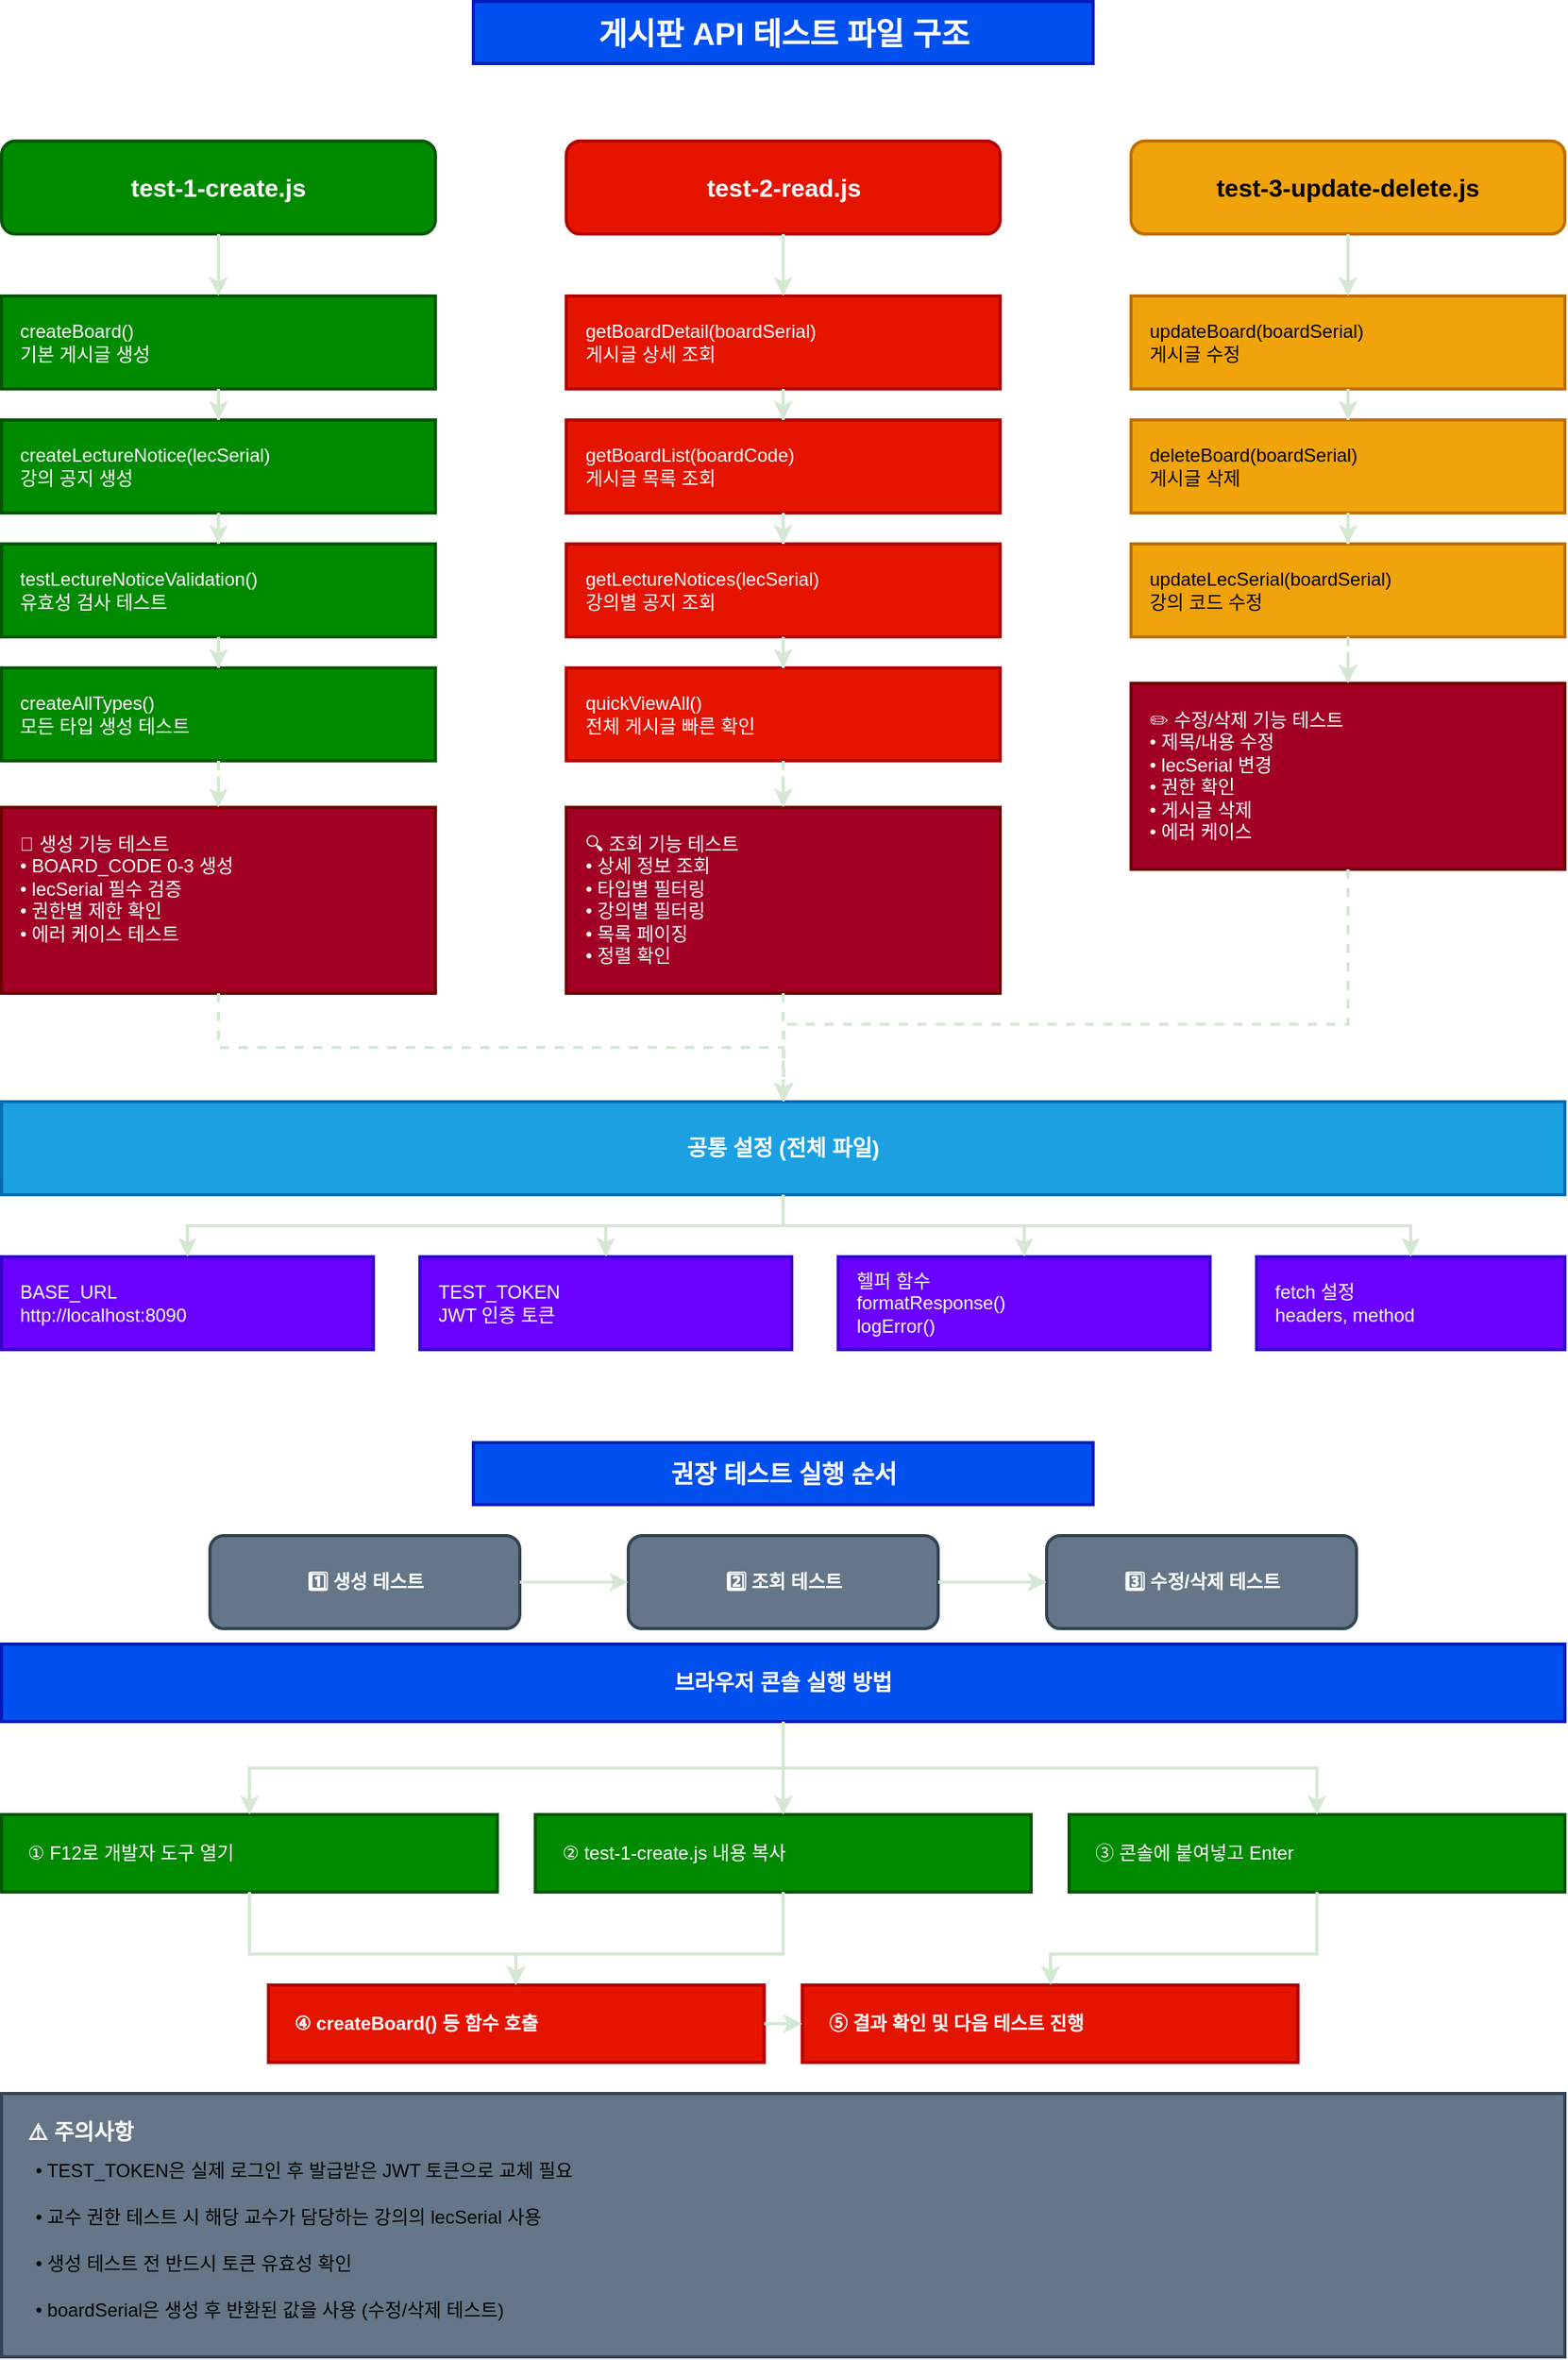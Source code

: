<mxfile version="28.2.7">
  <diagram name="테스트 파일 구조" id="test-files-diagram">
    <mxGraphModel dx="1188" dy="648" grid="1" gridSize="10" guides="1" tooltips="1" connect="1" arrows="1" fold="1" page="1" pageScale="1" pageWidth="1169" pageHeight="1654" background="light-dark(#FFFFFF,#FFFFFF)" math="0" shadow="0">
      <root>
        <mxCell id="0" />
        <mxCell id="1" parent="0" />
        <mxCell id="title" value="게시판 API 테스트 파일 구조" style="text;html=1;strokeColor=#001DBC;fillColor=#0050ef;align=center;verticalAlign=middle;whiteSpace=wrap;rounded=0;fontSize=20;fontStyle=1;strokeWidth=2;fontColor=#ffffff;" parent="1" vertex="1">
          <mxGeometry x="384.5" y="30" width="400" height="40" as="geometry" />
        </mxCell>
        <mxCell id="test1" value="test-1-create.js" style="rounded=1;whiteSpace=wrap;html=1;fillColor=#008a00;strokeColor=#005700;fontStyle=1;fontSize=16;strokeWidth=2;fontColor=#ffffff;" parent="1" vertex="1">
          <mxGeometry x="80" y="120" width="280" height="60" as="geometry" />
        </mxCell>
        <mxCell id="test1-func1" value="createBoard()&#xa;기본 게시글 생성" style="rounded=0;whiteSpace=wrap;html=1;fillColor=#008a00;strokeColor=#005700;align=left;spacingLeft=10;strokeWidth=2;fontColor=#ffffff;" parent="1" vertex="1">
          <mxGeometry x="80" y="220" width="280" height="60" as="geometry" />
        </mxCell>
        <mxCell id="arrow1" style="edgeStyle=orthogonalEdgeStyle;rounded=0;orthogonalLoop=1;jettySize=auto;html=1;strokeColor=light-dark(#D5E8D4,#6600CC);strokeWidth=2;" parent="1" source="test1" target="test1-func1" edge="1">
          <mxGeometry relative="1" as="geometry" />
        </mxCell>
        <mxCell id="test1-func2" value="createLectureNotice(lecSerial)&#xa;강의 공지 생성" style="rounded=0;whiteSpace=wrap;html=1;fillColor=#008a00;strokeColor=#005700;align=left;spacingLeft=10;strokeWidth=2;fontColor=#ffffff;" parent="1" vertex="1">
          <mxGeometry x="80" y="300" width="280" height="60" as="geometry" />
        </mxCell>
        <mxCell id="arrow2" style="edgeStyle=orthogonalEdgeStyle;rounded=0;orthogonalLoop=1;jettySize=auto;html=1;strokeColor=light-dark(#D5E8D4,#6600CC);strokeWidth=2;" parent="1" source="test1-func1" target="test1-func2" edge="1">
          <mxGeometry relative="1" as="geometry" />
        </mxCell>
        <mxCell id="test1-func3" value="testLectureNoticeValidation()&#xa;유효성 검사 테스트" style="rounded=0;whiteSpace=wrap;html=1;fillColor=#008a00;strokeColor=#005700;align=left;spacingLeft=10;strokeWidth=2;fontColor=#ffffff;" parent="1" vertex="1">
          <mxGeometry x="80" y="380" width="280" height="60" as="geometry" />
        </mxCell>
        <mxCell id="arrow3" style="edgeStyle=orthogonalEdgeStyle;rounded=0;orthogonalLoop=1;jettySize=auto;html=1;strokeColor=light-dark(#D5E8D4,#6600CC);strokeWidth=2;" parent="1" source="test1-func2" target="test1-func3" edge="1">
          <mxGeometry relative="1" as="geometry" />
        </mxCell>
        <mxCell id="test1-func4" value="createAllTypes()&#xa;모든 타입 생성 테스트" style="rounded=0;whiteSpace=wrap;html=1;fillColor=#008a00;strokeColor=#005700;align=left;spacingLeft=10;strokeWidth=2;fontColor=#ffffff;" parent="1" vertex="1">
          <mxGeometry x="80" y="460" width="280" height="60" as="geometry" />
        </mxCell>
        <mxCell id="arrow4" style="edgeStyle=orthogonalEdgeStyle;rounded=0;orthogonalLoop=1;jettySize=auto;html=1;strokeColor=light-dark(#D5E8D4,#6600CC);strokeWidth=2;" parent="1" source="test1-func3" target="test1-func4" edge="1">
          <mxGeometry relative="1" as="geometry" />
        </mxCell>
        <mxCell id="test1-desc" value="📝 생성 기능 테스트&#xa;• BOARD_CODE 0-3 생성&#xa;• lecSerial 필수 검증&#xa;• 권한별 제한 확인&#xa;• 에러 케이스 테스트" style="rounded=0;whiteSpace=wrap;html=1;fillColor=#a20025;strokeColor=#6F0000;align=left;spacingLeft=10;verticalAlign=top;spacingTop=10;strokeWidth=2;fontColor=#ffffff;" parent="1" vertex="1">
          <mxGeometry x="80" y="550" width="280" height="120" as="geometry" />
        </mxCell>
        <mxCell id="arrow5" style="edgeStyle=orthogonalEdgeStyle;rounded=0;orthogonalLoop=1;jettySize=auto;html=1;dashed=1;strokeColor=light-dark(#D5E8D4,#6600CC);strokeWidth=2;" parent="1" source="test1-func4" target="test1-desc" edge="1">
          <mxGeometry relative="1" as="geometry" />
        </mxCell>
        <mxCell id="test2" value="test-2-read.js" style="rounded=1;whiteSpace=wrap;html=1;fillColor=#e51400;strokeColor=#B20000;fontStyle=1;fontSize=16;strokeWidth=2;fontColor=#ffffff;" parent="1" vertex="1">
          <mxGeometry x="444.5" y="120" width="280" height="60" as="geometry" />
        </mxCell>
        <mxCell id="test2-func1" value="getBoardDetail(boardSerial)&#xa;게시글 상세 조회" style="rounded=0;whiteSpace=wrap;html=1;fillColor=#e51400;strokeColor=#B20000;align=left;spacingLeft=10;strokeWidth=2;fontColor=#ffffff;" parent="1" vertex="1">
          <mxGeometry x="444.5" y="220" width="280" height="60" as="geometry" />
        </mxCell>
        <mxCell id="arrow6" style="edgeStyle=orthogonalEdgeStyle;rounded=0;orthogonalLoop=1;jettySize=auto;html=1;strokeColor=light-dark(#D5E8D4,#6600CC);strokeWidth=2;" parent="1" source="test2" target="test2-func1" edge="1">
          <mxGeometry relative="1" as="geometry" />
        </mxCell>
        <mxCell id="test2-func2" value="getBoardList(boardCode)&#xa;게시글 목록 조회" style="rounded=0;whiteSpace=wrap;html=1;fillColor=#e51400;strokeColor=#B20000;align=left;spacingLeft=10;strokeWidth=2;fontColor=#ffffff;" parent="1" vertex="1">
          <mxGeometry x="444.5" y="300" width="280" height="60" as="geometry" />
        </mxCell>
        <mxCell id="arrow7" style="edgeStyle=orthogonalEdgeStyle;rounded=0;orthogonalLoop=1;jettySize=auto;html=1;strokeColor=light-dark(#D5E8D4,#6600CC);strokeWidth=2;" parent="1" source="test2-func1" target="test2-func2" edge="1">
          <mxGeometry relative="1" as="geometry" />
        </mxCell>
        <mxCell id="test2-func3" value="getLectureNotices(lecSerial)&#xa;강의별 공지 조회" style="rounded=0;whiteSpace=wrap;html=1;fillColor=#e51400;strokeColor=#B20000;align=left;spacingLeft=10;strokeWidth=2;fontColor=#ffffff;" parent="1" vertex="1">
          <mxGeometry x="444.5" y="380" width="280" height="60" as="geometry" />
        </mxCell>
        <mxCell id="arrow8" style="edgeStyle=orthogonalEdgeStyle;rounded=0;orthogonalLoop=1;jettySize=auto;html=1;strokeColor=light-dark(#D5E8D4,#6600CC);strokeWidth=2;" parent="1" source="test2-func2" target="test2-func3" edge="1">
          <mxGeometry relative="1" as="geometry" />
        </mxCell>
        <mxCell id="test2-func4" value="quickViewAll()&#xa;전체 게시글 빠른 확인" style="rounded=0;whiteSpace=wrap;html=1;fillColor=#e51400;strokeColor=#B20000;align=left;spacingLeft=10;strokeWidth=2;fontColor=#ffffff;" parent="1" vertex="1">
          <mxGeometry x="444.5" y="460" width="280" height="60" as="geometry" />
        </mxCell>
        <mxCell id="arrow9" style="edgeStyle=orthogonalEdgeStyle;rounded=0;orthogonalLoop=1;jettySize=auto;html=1;strokeColor=light-dark(#D5E8D4,#6600CC);strokeWidth=2;" parent="1" source="test2-func3" target="test2-func4" edge="1">
          <mxGeometry relative="1" as="geometry" />
        </mxCell>
        <mxCell id="test2-desc" value="🔍 조회 기능 테스트&#xa;• 상세 정보 조회&#xa;• 타입별 필터링&#xa;• 강의별 필터링&#xa;• 목록 페이징&#xa;• 정렬 확인" style="rounded=0;whiteSpace=wrap;html=1;fillColor=#a20025;strokeColor=#6F0000;align=left;spacingLeft=10;verticalAlign=top;spacingTop=10;strokeWidth=2;fontColor=#ffffff;" parent="1" vertex="1">
          <mxGeometry x="444.5" y="550" width="280" height="120" as="geometry" />
        </mxCell>
        <mxCell id="arrow10" style="edgeStyle=orthogonalEdgeStyle;rounded=0;orthogonalLoop=1;jettySize=auto;html=1;dashed=1;strokeColor=light-dark(#D5E8D4,#6600CC);strokeWidth=2;" parent="1" source="test2-func4" target="test2-desc" edge="1">
          <mxGeometry relative="1" as="geometry" />
        </mxCell>
        <mxCell id="test3" value="test-3-update-delete.js" style="rounded=1;whiteSpace=wrap;html=1;fillColor=#f0a30a;strokeColor=#BD7000;fontStyle=1;fontSize=16;strokeWidth=2;fontColor=#000000;" parent="1" vertex="1">
          <mxGeometry x="809" y="120" width="280" height="60" as="geometry" />
        </mxCell>
        <mxCell id="test3-func1" value="updateBoard(boardSerial)&#xa;게시글 수정" style="rounded=0;whiteSpace=wrap;html=1;fillColor=#f0a30a;strokeColor=#BD7000;align=left;spacingLeft=10;strokeWidth=2;fontColor=#000000;" parent="1" vertex="1">
          <mxGeometry x="809" y="220" width="280" height="60" as="geometry" />
        </mxCell>
        <mxCell id="arrow11" style="edgeStyle=orthogonalEdgeStyle;rounded=0;orthogonalLoop=1;jettySize=auto;html=1;strokeColor=light-dark(#D5E8D4,#6600CC);strokeWidth=2;" parent="1" source="test3" target="test3-func1" edge="1">
          <mxGeometry relative="1" as="geometry" />
        </mxCell>
        <mxCell id="test3-func2" value="deleteBoard(boardSerial)&#xa;게시글 삭제" style="rounded=0;whiteSpace=wrap;html=1;fillColor=#f0a30a;strokeColor=#BD7000;align=left;spacingLeft=10;strokeWidth=2;fontColor=#000000;" parent="1" vertex="1">
          <mxGeometry x="809" y="300" width="280" height="60" as="geometry" />
        </mxCell>
        <mxCell id="arrow12" style="edgeStyle=orthogonalEdgeStyle;rounded=0;orthogonalLoop=1;jettySize=auto;html=1;strokeColor=light-dark(#D5E8D4,#6600CC);strokeWidth=2;" parent="1" source="test3-func1" target="test3-func2" edge="1">
          <mxGeometry relative="1" as="geometry" />
        </mxCell>
        <mxCell id="test3-func3" value="updateLecSerial(boardSerial)&#xa;강의 코드 수정" style="rounded=0;whiteSpace=wrap;html=1;fillColor=#f0a30a;strokeColor=#BD7000;align=left;spacingLeft=10;strokeWidth=2;fontColor=#000000;" parent="1" vertex="1">
          <mxGeometry x="809" y="380" width="280" height="60" as="geometry" />
        </mxCell>
        <mxCell id="arrow13" style="edgeStyle=orthogonalEdgeStyle;rounded=0;orthogonalLoop=1;jettySize=auto;html=1;strokeColor=light-dark(#D5E8D4,#6600CC);strokeWidth=2;" parent="1" source="test3-func2" target="test3-func3" edge="1">
          <mxGeometry relative="1" as="geometry" />
        </mxCell>
        <mxCell id="test3-desc" value="✏️ 수정/삭제 기능 테스트&#xa;• 제목/내용 수정&#xa;• lecSerial 변경&#xa;• 권한 확인&#xa;• 게시글 삭제&#xa;• 에러 케이스" style="rounded=0;whiteSpace=wrap;html=1;fillColor=#a20025;strokeColor=#6F0000;align=left;spacingLeft=10;verticalAlign=top;spacingTop=10;strokeWidth=2;fontColor=#ffffff;" parent="1" vertex="1">
          <mxGeometry x="809" y="470" width="280" height="120" as="geometry" />
        </mxCell>
        <mxCell id="arrow14" style="edgeStyle=orthogonalEdgeStyle;rounded=0;orthogonalLoop=1;jettySize=auto;html=1;dashed=1;strokeColor=light-dark(#D5E8D4,#6600CC);strokeWidth=2;" parent="1" source="test3-func3" target="test3-desc" edge="1">
          <mxGeometry relative="1" as="geometry" />
        </mxCell>
        <mxCell id="common" value="공통 설정 (전체 파일)" style="rounded=0;whiteSpace=wrap;html=1;fillColor=#1ba1e2;strokeColor=#006EAF;fontStyle=1;fontSize=14;strokeWidth=2;fontColor=#ffffff;" parent="1" vertex="1">
          <mxGeometry x="80" y="740" width="1009" height="60" as="geometry" />
        </mxCell>
        <mxCell id="arrow15" style="edgeStyle=orthogonalEdgeStyle;rounded=0;orthogonalLoop=1;jettySize=auto;html=1;dashed=1;strokeColor=light-dark(#D5E8D4,#6600CC);strokeWidth=2;" parent="1" source="test1-desc" target="common" edge="1">
          <mxGeometry relative="1" as="geometry" />
        </mxCell>
        <mxCell id="arrow16" style="edgeStyle=orthogonalEdgeStyle;rounded=0;orthogonalLoop=1;jettySize=auto;html=1;dashed=1;strokeColor=light-dark(#D5E8D4,#6600CC);strokeWidth=2;" parent="1" source="test2-desc" target="common" edge="1">
          <mxGeometry relative="1" as="geometry" />
        </mxCell>
        <mxCell id="arrow17" style="edgeStyle=orthogonalEdgeStyle;rounded=0;orthogonalLoop=1;jettySize=auto;html=1;dashed=1;strokeColor=light-dark(#D5E8D4,#6600CC);strokeWidth=2;" parent="1" source="test3-desc" target="common" edge="1">
          <mxGeometry relative="1" as="geometry">
            <Array as="points">
              <mxPoint x="949" y="690" />
              <mxPoint x="585" y="690" />
            </Array>
          </mxGeometry>
        </mxCell>
        <mxCell id="common-detail1" value="BASE_URL&#xa;http://localhost:8090" style="rounded=0;whiteSpace=wrap;html=1;fillColor=#6a00ff;strokeColor=#3700CC;align=left;spacingLeft=10;strokeWidth=2;fontColor=#ffffff;" parent="1" vertex="1">
          <mxGeometry x="80" y="840" width="240" height="60" as="geometry" />
        </mxCell>
        <mxCell id="arrow18" style="edgeStyle=orthogonalEdgeStyle;rounded=0;orthogonalLoop=1;jettySize=auto;html=1;strokeColor=light-dark(#D5E8D4,#6600CC);strokeWidth=2;" parent="1" source="common" target="common-detail1" edge="1">
          <mxGeometry relative="1" as="geometry" />
        </mxCell>
        <mxCell id="common-detail2" value="TEST_TOKEN&#xa;JWT 인증 토큰" style="rounded=0;whiteSpace=wrap;html=1;fillColor=#6a00ff;strokeColor=#3700CC;align=left;spacingLeft=10;strokeWidth=2;fontColor=#ffffff;" parent="1" vertex="1">
          <mxGeometry x="350" y="840" width="240" height="60" as="geometry" />
        </mxCell>
        <mxCell id="arrow19" style="edgeStyle=orthogonalEdgeStyle;rounded=0;orthogonalLoop=1;jettySize=auto;html=1;strokeColor=light-dark(#D5E8D4,#6600CC);strokeWidth=2;" parent="1" source="common" target="common-detail2" edge="1">
          <mxGeometry relative="1" as="geometry" />
        </mxCell>
        <mxCell id="common-detail3" value="헬퍼 함수&#xa;formatResponse()&#xa;logError()" style="rounded=0;whiteSpace=wrap;html=1;fillColor=#6a00ff;strokeColor=#3700CC;align=left;spacingLeft=10;strokeWidth=2;fontColor=#ffffff;" parent="1" vertex="1">
          <mxGeometry x="620" y="840" width="240" height="60" as="geometry" />
        </mxCell>
        <mxCell id="arrow20" style="edgeStyle=orthogonalEdgeStyle;rounded=0;orthogonalLoop=1;jettySize=auto;html=1;strokeColor=light-dark(#D5E8D4,#6600CC);strokeWidth=2;" parent="1" source="common" target="common-detail3" edge="1">
          <mxGeometry relative="1" as="geometry" />
        </mxCell>
        <mxCell id="common-detail4" value="fetch 설정&#xa;headers, method" style="rounded=0;whiteSpace=wrap;html=1;fillColor=#6a00ff;strokeColor=#3700CC;align=left;spacingLeft=10;strokeWidth=2;fontColor=#ffffff;" parent="1" vertex="1">
          <mxGeometry x="890" y="840" width="199" height="60" as="geometry" />
        </mxCell>
        <mxCell id="arrow21" style="edgeStyle=orthogonalEdgeStyle;rounded=0;orthogonalLoop=1;jettySize=auto;html=1;strokeColor=light-dark(#D5E8D4,#6600CC);strokeWidth=2;" parent="1" source="common" target="common-detail4" edge="1">
          <mxGeometry relative="1" as="geometry" />
        </mxCell>
        <mxCell id="flow-title" value="권장 테스트 실행 순서" style="text;html=1;strokeColor=#001DBC;fillColor=#0050ef;align=center;verticalAlign=middle;whiteSpace=wrap;rounded=0;fontSize=16;fontStyle=1;strokeWidth=2;fontColor=#ffffff;" parent="1" vertex="1">
          <mxGeometry x="384.5" y="960" width="400" height="40" as="geometry" />
        </mxCell>
        <mxCell id="flow1" value="1️⃣ 생성 테스트" style="rounded=1;whiteSpace=wrap;html=1;fillColor=#647687;strokeColor=#314354;fontStyle=1;strokeWidth=2;fontColor=#ffffff;" parent="1" vertex="1">
          <mxGeometry x="214.5" y="1020" width="200" height="60" as="geometry" />
        </mxCell>
        <mxCell id="flow2" value="2️⃣ 조회 테스트" style="rounded=1;whiteSpace=wrap;html=1;fillColor=#647687;strokeColor=#314354;fontStyle=1;strokeWidth=2;fontColor=#ffffff;" parent="1" vertex="1">
          <mxGeometry x="484.5" y="1020" width="200" height="60" as="geometry" />
        </mxCell>
        <mxCell id="arrow22" style="edgeStyle=orthogonalEdgeStyle;rounded=0;orthogonalLoop=1;jettySize=auto;html=1;strokeWidth=2;strokeColor=light-dark(#D5E8D4,#6600CC);" parent="1" source="flow1" target="flow2" edge="1">
          <mxGeometry relative="1" as="geometry" />
        </mxCell>
        <mxCell id="flow3" value="3️⃣ 수정/삭제 테스트" style="rounded=1;whiteSpace=wrap;html=1;fillColor=#647687;strokeColor=#314354;fontStyle=1;strokeWidth=2;fontColor=#ffffff;" parent="1" vertex="1">
          <mxGeometry x="754.5" y="1020" width="200" height="60" as="geometry" />
        </mxCell>
        <mxCell id="arrow23" style="edgeStyle=orthogonalEdgeStyle;rounded=0;orthogonalLoop=1;jettySize=auto;html=1;strokeWidth=2;strokeColor=light-dark(#D5E8D4,#6600CC);" parent="1" source="flow2" target="flow3" edge="1">
          <mxGeometry relative="1" as="geometry" />
        </mxCell>
        <mxCell id="exec-title" value="브라우저 콘솔 실행 방법" style="rounded=0;whiteSpace=wrap;html=1;fillColor=#0050ef;strokeColor=#001DBC;fontStyle=1;fontSize=14;strokeWidth=2;fontColor=#ffffff;" parent="1" vertex="1">
          <mxGeometry x="80" y="1090" width="1009" height="50" as="geometry" />
        </mxCell>
        <mxCell id="exec-step1" value="① F12로 개발자 도구 열기" style="rounded=0;whiteSpace=wrap;html=1;fillColor=#008a00;strokeColor=#005700;align=left;spacingLeft=15;strokeWidth=2;fontColor=#ffffff;" parent="1" vertex="1">
          <mxGeometry x="80" y="1200" width="320" height="50" as="geometry" />
        </mxCell>
        <mxCell id="arrow24" style="edgeStyle=orthogonalEdgeStyle;rounded=0;orthogonalLoop=1;jettySize=auto;html=1;strokeColor=light-dark(#D5E8D4,#6600CC);strokeWidth=2;" parent="1" source="exec-title" target="exec-step1" edge="1">
          <mxGeometry relative="1" as="geometry" />
        </mxCell>
        <mxCell id="exec-step2" value="② test-1-create.js 내용 복사" style="rounded=0;whiteSpace=wrap;html=1;fillColor=#008a00;strokeColor=#005700;align=left;spacingLeft=15;strokeWidth=2;fontColor=#ffffff;" parent="1" vertex="1">
          <mxGeometry x="424.5" y="1200" width="320" height="50" as="geometry" />
        </mxCell>
        <mxCell id="arrow25" style="edgeStyle=orthogonalEdgeStyle;rounded=0;orthogonalLoop=1;jettySize=auto;html=1;strokeColor=light-dark(#D5E8D4,#6600CC);strokeWidth=2;" parent="1" source="exec-title" target="exec-step2" edge="1">
          <mxGeometry relative="1" as="geometry" />
        </mxCell>
        <mxCell id="exec-step3" value="③ 콘솔에 붙여넣고 Enter" style="rounded=0;whiteSpace=wrap;html=1;fillColor=#008a00;strokeColor=#005700;align=left;spacingLeft=15;strokeWidth=2;fontColor=#ffffff;" parent="1" vertex="1">
          <mxGeometry x="769" y="1200" width="320" height="50" as="geometry" />
        </mxCell>
        <mxCell id="arrow26" style="edgeStyle=orthogonalEdgeStyle;rounded=0;orthogonalLoop=1;jettySize=auto;html=1;strokeColor=light-dark(#D5E8D4,#6600CC);strokeWidth=2;" parent="1" source="exec-title" target="exec-step3" edge="1">
          <mxGeometry relative="1" as="geometry" />
        </mxCell>
        <mxCell id="exec-step4" value="④ createBoard() 등 함수 호출" style="rounded=0;whiteSpace=wrap;html=1;fillColor=#e51400;strokeColor=#B20000;align=left;spacingLeft=15;fontStyle=1;strokeWidth=2;fontColor=#ffffff;" parent="1" vertex="1">
          <mxGeometry x="252.25" y="1310" width="320" height="50" as="geometry" />
        </mxCell>
        <mxCell id="arrow27" style="edgeStyle=orthogonalEdgeStyle;rounded=0;orthogonalLoop=1;jettySize=auto;html=1;strokeColor=light-dark(#D5E8D4,#6600CC);strokeWidth=2;" parent="1" source="exec-step1" target="exec-step4" edge="1">
          <mxGeometry relative="1" as="geometry">
            <Array as="points">
              <mxPoint x="240" y="1290" />
              <mxPoint x="412" y="1290" />
            </Array>
          </mxGeometry>
        </mxCell>
        <mxCell id="arrow28" style="edgeStyle=orthogonalEdgeStyle;rounded=0;orthogonalLoop=1;jettySize=auto;html=1;strokeColor=light-dark(#D5E8D4,#6600CC);strokeWidth=2;" parent="1" source="exec-step2" target="exec-step4" edge="1">
          <mxGeometry relative="1" as="geometry">
            <Array as="points">
              <mxPoint x="584.5" y="1290" />
              <mxPoint x="412" y="1290" />
            </Array>
          </mxGeometry>
        </mxCell>
        <mxCell id="exec-step5" value="⑤ 결과 확인 및 다음 테스트 진행" style="rounded=0;whiteSpace=wrap;html=1;fillColor=#e51400;strokeColor=#B20000;align=left;spacingLeft=15;fontStyle=1;strokeWidth=2;fontColor=#ffffff;" parent="1" vertex="1">
          <mxGeometry x="596.75" y="1310" width="320" height="50" as="geometry" />
        </mxCell>
        <mxCell id="arrow29" style="edgeStyle=orthogonalEdgeStyle;rounded=0;orthogonalLoop=1;jettySize=auto;html=1;strokeColor=light-dark(#D5E8D4,#6600CC);strokeWidth=2;" parent="1" source="exec-step3" target="exec-step5" edge="1">
          <mxGeometry relative="1" as="geometry">
            <Array as="points">
              <mxPoint x="929" y="1290" />
              <mxPoint x="757" y="1290" />
            </Array>
          </mxGeometry>
        </mxCell>
        <mxCell id="arrow30" style="edgeStyle=orthogonalEdgeStyle;rounded=0;orthogonalLoop=1;jettySize=auto;html=1;strokeColor=light-dark(#D5E8D4,#6600CC);strokeWidth=2;" parent="1" source="exec-step4" target="exec-step5" edge="1">
          <mxGeometry relative="1" as="geometry" />
        </mxCell>
        <mxCell id="notice" value="⚠️ 주의사항" style="rounded=0;whiteSpace=wrap;html=1;fillColor=#647687;strokeColor=#314354;fontStyle=1;fontSize=14;align=left;verticalAlign=top;spacingLeft=15;spacingTop=10;strokeWidth=2;fontColor=#ffffff;" parent="1" vertex="1">
          <mxGeometry x="80" y="1380" width="1009" height="170" as="geometry" />
        </mxCell>
        <mxCell id="notice1" value="• TEST_TOKEN은 실제 로그인 후 발급받은 JWT 토큰으로 교체 필요" style="text;html=1;strokeColor=none;fillColor=none;align=left;verticalAlign=middle;whiteSpace=wrap;rounded=0;fontSize=12;strokeWidth=2;" parent="1" vertex="1">
          <mxGeometry x="100" y="1420" width="500" height="20" as="geometry" />
        </mxCell>
        <mxCell id="notice2" value="• 교수 권한 테스트 시 해당 교수가 담당하는 강의의 lecSerial 사용" style="text;html=1;strokeColor=none;fillColor=none;align=left;verticalAlign=middle;whiteSpace=wrap;rounded=0;fontSize=12;strokeWidth=2;" parent="1" vertex="1">
          <mxGeometry x="100" y="1450" width="500" height="20" as="geometry" />
        </mxCell>
        <mxCell id="notice3" value="• 생성 테스트 전 반드시 토큰 유효성 확인" style="text;html=1;strokeColor=none;fillColor=none;align=left;verticalAlign=middle;whiteSpace=wrap;rounded=0;fontSize=12;strokeWidth=2;" parent="1" vertex="1">
          <mxGeometry x="100" y="1480" width="400" height="20" as="geometry" />
        </mxCell>
        <mxCell id="notice4" value="• boardSerial은 생성 후 반환된 값을 사용 (수정/삭제 테스트)" style="text;html=1;strokeColor=none;fillColor=none;align=left;verticalAlign=middle;whiteSpace=wrap;rounded=0;fontSize=12;strokeWidth=2;" parent="1" vertex="1">
          <mxGeometry x="100" y="1510" width="500" height="20" as="geometry" />
        </mxCell>
      </root>
    </mxGraphModel>
  </diagram>
</mxfile>
